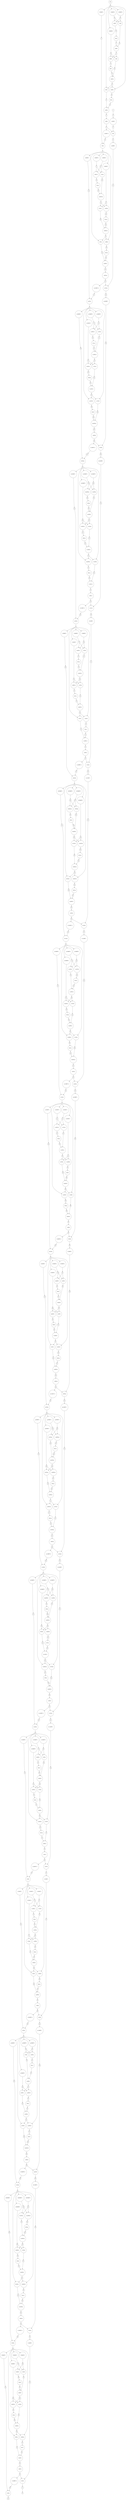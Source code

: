 digraph advent_of_code_7 {
	node [shape = circle];
	 _kk_RSHIFT_5 [ label = " kk RSHIFT 5 " ]
	 kk  ->  _kk_RSHIFT_5
	 _kk_RSHIFT_5  ->  kn
	 _as_RSHIFT_3 [ label = " as RSHIFT 3 " ]
	 as  ->  _as_RSHIFT_3
	 _as_RSHIFT_3  ->  au
	 _as_RSHIFT_2 [ label = " as RSHIFT 2 " ]
	 as  ->  _as_RSHIFT_2
	 _as_RSHIFT_2  ->  at
	 _hz_OR_ik [ label = " hz OR ik " ]
	 hz  ->  _hz_OR_ik
	 ik  ->  _hz_OR_ik
	 _hz_OR_ik  ->  il
	 _cd_LSHIFT_15 [ label = " cd LSHIFT 15 " ]
	 cd  ->  _cd_LSHIFT_15
	 _cd_LSHIFT_15  ->  ch
	 _ks_AND_ku [ label = " ks AND ku " ]
	 ks  ->  _ks_AND_ku
	 ku  ->  _ks_AND_ku
	 _ks_AND_ku  ->  kv
	 _fo_OR_fz [ label = " fo OR fz " ]
	 fo  ->  _fo_OR_fz
	 fz  ->  _fo_OR_fz
	 _fo_OR_fz  ->  ga
	 _bn_AND_by [ label = " bn AND by " ]
	 bn  ->  _bn_AND_by
	 by  ->  _bn_AND_by
	 _bn_AND_by  ->  ca
	 _dy_RSHIFT_5 [ label = " dy RSHIFT 5 " ]
	 dy  ->  _dy_RSHIFT_5
	 _dy_RSHIFT_5  ->  eb
	 _jp_OR_ka [ label = " jp OR ka " ]
	 jp  ->  _jp_OR_ka
	 ka  ->  _jp_OR_ka
	 _jp_OR_ka  ->  kb
	 _he_RSHIFT_2 [ label = " he RSHIFT 2 " ]
	 he  ->  _he_RSHIFT_2
	 _he_RSHIFT_2  ->  hf
	 _ci_RSHIFT_2 [ label = " ci RSHIFT 2 " ]
	 ci  ->  _ci_RSHIFT_2
	 _ci_RSHIFT_2  ->  cj
	 _il_AND_in [ label = " il AND in " ]
	 il  ->  _il_AND_in
	 in  ->  _il_AND_in
	 _il_AND_in  ->  io
	 _as_RSHIFT_1 [ label = " as RSHIFT 1 " ]
	 as  ->  _as_RSHIFT_1
	 _as_RSHIFT_1  ->  bl
	 _1_AND_jj [ label = " 1 AND jj " ]
	 jj  ->  _1_AND_jj
	 _1_AND_jj  ->  jk
	 _ln_AND_lp [ label = " ln AND lp " ]
	 ln  ->  _ln_AND_lp
	 lp  ->  _ln_AND_lp
	 _ln_AND_lp  ->  lq
	 _aw_AND_ay [ label = " aw AND ay " ]
	 aw  ->  _aw_AND_ay
	 ay  ->  _aw_AND_ay
	 _aw_AND_ay  ->  az
	 _jp_RSHIFT_1 [ label = " jp RSHIFT 1 " ]
	 jp  ->  _jp_RSHIFT_1
	 _jp_RSHIFT_1  ->  ki
	 _gj_AND_gu [ label = " gj AND gu " ]
	 gj  ->  _gj_AND_gu
	 gu  ->  _gj_AND_gu
	 _gj_AND_gu  ->  gw
	 _hu_LSHIFT_15 [ label = " hu LSHIFT 15 " ]
	 hu  ->  _hu_LSHIFT_15
	 _hu_LSHIFT_15  ->  hy
	 _ab_AND_ad [ label = " ab AND ad " ]
	 ab  ->  _ab_AND_ad
	 ad  ->  _ab_AND_ad
	 _ab_AND_ad  ->  ae
	 _jr_AND_js [ label = " jr AND js " ]
	 jr  ->  _jr_AND_js
	 js  ->  _jr_AND_js
	 _jr_AND_js  ->  ju
	 _hq_AND_hs [ label = " hq AND hs " ]
	 hq  ->  _hq_AND_hs
	 hs  ->  _hq_AND_hs
	 _hq_AND_hs  ->  ht
	 _d_AND_j [ label = " d AND j " ]
	 d  ->  _d_AND_j
	 j  ->  _d_AND_j
	 _d_AND_j  ->  l
	 _NOT_kx [ label = " NOT kx " ]
	 kx  ->  _NOT_kx
	 _NOT_kx  ->  ky
	 _lw_OR_lv [ label = " lw OR lv " ]
	 lw  ->  _lw_OR_lv
	 lv  ->  _lw_OR_lv
	 _lw_OR_lv  ->  lx
	 _1_AND_kz [ label = " 1 AND kz " ]
	 kz  ->  _1_AND_kz
	 _1_AND_kz  ->  la
	 _dd_OR_do [ label = " dd OR do " ]
	 dd  ->  _dd_OR_do
	 do  ->  _dd_OR_do
	 _dd_OR_do  ->  dp
	 _cq_AND_cs [ label = " cq AND cs " ]
	 cq  ->  _cq_AND_cs
	 cs  ->  _cq_AND_cs
	 _cq_AND_cs  ->  ct
	 _gg_LSHIFT_1 [ label = " gg LSHIFT 1 " ]
	 gg  ->  _gg_LSHIFT_1
	 _gg_LSHIFT_1  ->  ha
	 _NOT_hn [ label = " NOT hn " ]
	 hn  ->  _NOT_hn
	 _NOT_hn  ->  ho
	 _b_RSHIFT_5 [ label = " b RSHIFT 5 " ]
	 b  ->  _b_RSHIFT_5
	 _b_RSHIFT_5  ->  f
	 _lf_RSHIFT_2 [ label = " lf RSHIFT 2 " ]
	 lf  ->  _lf_RSHIFT_2
	 _lf_RSHIFT_2  ->  lg
	 _ev_AND_ew [ label = " ev AND ew " ]
	 ev  ->  _ev_AND_ew
	 ew  ->  _ev_AND_ew
	 _ev_AND_ew  ->  ey
	 _NOT_jy [ label = " NOT jy " ]
	 jy  ->  _NOT_jy
	 _NOT_jy  ->  jz
	 _fb_AND_fd [ label = " fb AND fd " ]
	 fb  ->  _fb_AND_fd
	 fd  ->  _fb_AND_fd
	 _fb_AND_fd  ->  fe
	 _hz_AND_ik [ label = " hz AND ik " ]
	 hz  ->  _hz_AND_ik
	 ik  ->  _hz_AND_ik
	 _hz_AND_ik  ->  im
	 _bi_LSHIFT_15 [ label = " bi LSHIFT 15 " ]
	 bi  ->  _bi_LSHIFT_15
	 _bi_LSHIFT_15  ->  bm
	 _kk_RSHIFT_3 [ label = " kk RSHIFT 3 " ]
	 kk  ->  _kk_RSHIFT_3
	 _kk_RSHIFT_3  ->  km
	 _iu_RSHIFT_2 [ label = " iu RSHIFT 2 " ]
	 iu  ->  _iu_RSHIFT_2
	 _iu_RSHIFT_2  ->  iv
	 _jn_OR_jo [ label = " jn OR jo " ]
	 jn  ->  _jn_OR_jo
	 jo  ->  _jn_OR_jo
	 _jn_OR_jo  ->  jp
	 _du_OR_dt [ label = " du OR dt " ]
	 du  ->  _du_OR_dt
	 dt  ->  _du_OR_dt
	 _du_OR_dt  ->  dv
	 _eq_LSHIFT_1 [ label = " eq LSHIFT 1 " ]
	 eq  ->  _eq_LSHIFT_1
	 _eq_LSHIFT_1  ->  fk
	 _x_RSHIFT_2 [ label = " x RSHIFT 2 " ]
	 x  ->  _x_RSHIFT_2
	 _x_RSHIFT_2  ->  y
	 _hz_RSHIFT_2 [ label = " hz RSHIFT 2 " ]
	 hz  ->  _hz_RSHIFT_2
	 _hz_RSHIFT_2  ->  ia
	 _ia_AND_ig [ label = " ia AND ig " ]
	 ia  ->  _ia_AND_ig
	 ig  ->  _ia_AND_ig
	 _ia_AND_ig  ->  ii
	 _bn_OR_by [ label = " bn OR by " ]
	 bn  ->  _bn_OR_by
	 by  ->  _bn_OR_by
	 _bn_OR_by  ->  bz
	 _gh_OR_gi [ label = " gh OR gi " ]
	 gh  ->  _gh_OR_gi
	 gi  ->  _gh_OR_gi
	 _gh_OR_gi  ->  gj
	 _et_RSHIFT_2 [ label = " et RSHIFT 2 " ]
	 et  ->  _et_RSHIFT_2
	 _et_RSHIFT_2  ->  eu
	 lx [ label = " lx " ]
	 lx  ->  a
	 _jq_AND_jw [ label = " jq AND jw " ]
	 jq  ->  _jq_AND_jw
	 jw  ->  _jq_AND_jw
	 _jq_AND_jw  ->  jy
	 _NOT_fg [ label = " NOT fg " ]
	 fg  ->  _NOT_fg
	 _NOT_fg  ->  fh
	 _et_RSHIFT_5 [ label = " et RSHIFT 5 " ]
	 et  ->  _et_RSHIFT_5
	 _et_RSHIFT_5  ->  ew
	 _x_RSHIFT_5 [ label = " x RSHIFT 5 " ]
	 x  ->  _x_RSHIFT_5
	 _x_RSHIFT_5  ->  aa
	 _dh_AND_dj [ label = " dh AND dj " ]
	 dh  ->  _dh_AND_dj
	 dj  ->  _dh_AND_dj
	 _dh_AND_dj  ->  dk
	 _jk_LSHIFT_15 [ label = " jk LSHIFT 15 " ]
	 jk  ->  _jk_LSHIFT_15
	 _jk_LSHIFT_15  ->  jo
	 _ib_OR_ic [ label = " ib OR ic " ]
	 ib  ->  _ib_OR_ic
	 ic  ->  _ib_OR_ic
	 _ib_OR_ic  ->  id
	 _cy_LSHIFT_15 [ label = " cy LSHIFT 15 " ]
	 cy  ->  _cy_LSHIFT_15
	 _cy_LSHIFT_15  ->  dc
	 _lr_AND_lt [ label = " lr AND lt " ]
	 lr  ->  _lr_AND_lt
	 lt  ->  _lr_AND_lt
	 _lr_AND_lt  ->  lu
	 _k_AND_m [ label = " k AND m " ]
	 k  ->  _k_AND_m
	 m  ->  _k_AND_m
	 _k_AND_m  ->  n
	 _gl_AND_gm [ label = " gl AND gm " ]
	 gl  ->  _gl_AND_gm
	 gm  ->  _gl_AND_gm
	 _gl_AND_gm  ->  go
	 _hg_OR_hh [ label = " hg OR hh " ]
	 hg  ->  _hg_OR_hh
	 hh  ->  _hg_OR_hh
	 _hg_OR_hh  ->  hi
	 _fj_LSHIFT_15 [ label = " fj LSHIFT 15 " ]
	 fj  ->  _fj_LSHIFT_15
	 _fj_LSHIFT_15  ->  fn
	 _et_OR_fe [ label = " et OR fe " ]
	 et  ->  _et_OR_fe
	 fe  ->  _et_OR_fe
	 _et_OR_fe  ->  ff
	 _NOT_ed [ label = " NOT ed " ]
	 ed  ->  _NOT_ed
	 _NOT_ed  ->  ee
	 _NOT_ax [ label = " NOT ax " ]
	 ax  ->  _NOT_ax
	 _NOT_ax  ->  ay
	 _eu_AND_fa [ label = " eu AND fa " ]
	 eu  ->  _eu_AND_fa
	 fa  ->  _eu_AND_fa
	 _eu_AND_fa  ->  fc
	 _kg_OR_kf [ label = " kg OR kf " ]
	 kg  ->  _kg_OR_kf
	 kf  ->  _kg_OR_kf
	 _kg_OR_kf  ->  kh
	 _iu_AND_jf [ label = " iu AND jf " ]
	 iu  ->  _iu_AND_jf
	 jf  ->  _iu_AND_jf
	 _iu_AND_jf  ->  jh
	 _NOT_ie [ label = " NOT ie " ]
	 ie  ->  _NOT_ie
	 _NOT_ie  ->  if
	 _NOT_bf [ label = " NOT bf " ]
	 bf  ->  _NOT_bf
	 _NOT_bf  ->  bg
	 _bl_OR_bm [ label = " bl OR bm " ]
	 bl  ->  _bl_OR_bm
	 bm  ->  _bl_OR_bm
	 _bl_OR_bm  ->  bn
	 _NOT_ac [ label = " NOT ac " ]
	 ac  ->  _NOT_ac
	 _NOT_ac  ->  ad
	 _et_AND_fe [ label = " et AND fe " ]
	 et  ->  _et_AND_fe
	 fe  ->  _et_AND_fe
	 _et_AND_fe  ->  fg
	 _dz_AND_ef [ label = " dz AND ef " ]
	 dz  ->  _dz_AND_ef
	 ef  ->  _dz_AND_ef
	 _dz_AND_ef  ->  eh
	 _NOT_cr [ label = " NOT cr " ]
	 cr  ->  _NOT_cr
	 _NOT_cr  ->  cs
	 _ec_AND_ee [ label = " ec AND ee " ]
	 ec  ->  _ec_AND_ee
	 ee  ->  _ec_AND_ee
	 _ec_AND_ee  ->  ef
	 _au_OR_av [ label = " au OR av " ]
	 au  ->  _au_OR_av
	 av  ->  _au_OR_av
	 _au_OR_av  ->  aw
	 _fp_AND_fv [ label = " fp AND fv " ]
	 fp  ->  _fp_AND_fv
	 fv  ->  _fp_AND_fv
	 _fp_AND_fv  ->  fx
	 _ev_OR_ew [ label = " ev OR ew " ]
	 ev  ->  _ev_OR_ew
	 ew  ->  _ev_OR_ew
	 _ev_OR_ew  ->  ex
	 _at_AND_az [ label = " at AND az " ]
	 at  ->  _at_AND_az
	 az  ->  _at_AND_az
	 _at_AND_az  ->  bb
	 _bp_OR_bq [ label = " bp OR bq " ]
	 bp  ->  _bp_OR_bq
	 bq  ->  _bp_OR_bq
	 _bp_OR_bq  ->  br
	 _ao_OR_an [ label = " ao OR an " ]
	 ao  ->  _ao_OR_an
	 an  ->  _ao_OR_an
	 _ao_OR_an  ->  ap
	 _1_AND_en [ label = " 1 AND en " ]
	 en  ->  _1_AND_en
	 _1_AND_en  ->  eo
	 _at_OR_az [ label = " at OR az " ]
	 at  ->  _at_OR_az
	 az  ->  _at_OR_az
	 _at_OR_az  ->  ba
	 _bv_AND_bx [ label = " bv AND bx " ]
	 bv  ->  _bv_AND_bx
	 bx  ->  _bv_AND_bx
	 _bv_AND_bx  ->  by
	 _NOT_l [ label = " NOT l " ]
	 l  ->  _NOT_l
	 _NOT_l  ->  m
	 _NOT_gs [ label = " NOT gs " ]
	 gs  ->  _NOT_gs
	 _NOT_gs  ->  gt
	 _NOT_bs [ label = " NOT bs " ]
	 bs  ->  _NOT_bs
	 _NOT_bs  ->  bt
	 _et_RSHIFT_3 [ label = " et RSHIFT 3 " ]
	 et  ->  _et_RSHIFT_3
	 _et_RSHIFT_3  ->  ev
	 _ip_LSHIFT_15 [ label = " ip LSHIFT 15 " ]
	 ip  ->  _ip_LSHIFT_15
	 _ip_LSHIFT_15  ->  it
	 _eg_AND_ei [ label = " eg AND ei " ]
	 eg  ->  _eg_AND_ei
	 ei  ->  _eg_AND_ei
	 _eg_AND_ei  ->  ej
	 _lh_OR_li [ label = " lh OR li " ]
	 lh  ->  _lh_OR_li
	 li  ->  _lh_OR_li
	 _lh_OR_li  ->  lj
	 _NOT_kp [ label = " NOT kp " ]
	 kp  ->  _NOT_kp
	 _NOT_kp  ->  kq
	 _hf_AND_hl [ label = " hf AND hl " ]
	 hf  ->  _hf_AND_hl
	 hl  ->  _hf_AND_hl
	 _hf_AND_hl  ->  hn
	 _as_OR_bd [ label = " as OR bd " ]
	 as  ->  _as_OR_bd
	 bd  ->  _as_OR_bd
	 _as_OR_bd  ->  be
	 _cm_AND_co [ label = " cm AND co " ]
	 cm  ->  _cm_AND_co
	 co  ->  _cm_AND_co
	 _cm_AND_co  ->  cp
	 _bn_RSHIFT_2 [ label = " bn RSHIFT 2 " ]
	 bn  ->  _bn_RSHIFT_2
	 _bn_RSHIFT_2  ->  bo
	 _NOT_cv [ label = " NOT cv " ]
	 cv  ->  _NOT_cv
	 _NOT_cv  ->  cw
	 _g_AND_i [ label = " g AND i " ]
	 g  ->  _g_AND_i
	 i  ->  _g_AND_i
	 _g_AND_i  ->  j
	 _bk_LSHIFT_1 [ label = " bk LSHIFT 1 " ]
	 bk  ->  _bk_LSHIFT_1
	 _bk_LSHIFT_1  ->  ce
	 _df_AND_dg [ label = " df AND dg " ]
	 df  ->  _df_AND_dg
	 dg  ->  _df_AND_dg
	 _df_AND_dg  ->  di
	 _1_AND_fi [ label = " 1 AND fi " ]
	 fi  ->  _1_AND_fi
	 _1_AND_fi  ->  fj
	 _NOT_lo [ label = " NOT lo " ]
	 lo  ->  _NOT_lo
	 _NOT_lo  ->  lp
	 _kl_AND_kr [ label = " kl AND kr " ]
	 kl  ->  _kl_AND_kr
	 kr  ->  _kl_AND_kr
	 _kl_AND_kr  ->  kt
	 _x_OR_ai [ label = " x OR ai " ]
	 x  ->  _x_OR_ai
	 ai  ->  _x_OR_ai
	 _x_OR_ai  ->  aj
	 _jm_LSHIFT_1 [ label = " jm LSHIFT 1 " ]
	 jm  ->  _jm_LSHIFT_1
	 _jm_LSHIFT_1  ->  kg
	 _dy_RSHIFT_2 [ label = " dy RSHIFT 2 " ]
	 dy  ->  _dy_RSHIFT_2
	 _dy_RSHIFT_2  ->  dz
	 _cf_LSHIFT_1 [ label = " cf LSHIFT 1 " ]
	 cf  ->  _cf_LSHIFT_1
	 _cf_LSHIFT_1  ->  cz
	 _NOT_lk [ label = " NOT lk " ]
	 lk  ->  _NOT_lk
	 _NOT_lk  ->  ll
	 _et_RSHIFT_1 [ label = " et RSHIFT 1 " ]
	 et  ->  _et_RSHIFT_1
	 _et_RSHIFT_1  ->  fm
	 _bn_RSHIFT_3 [ label = " bn RSHIFT 3 " ]
	 bn  ->  _bn_RSHIFT_3
	 _bn_RSHIFT_3  ->  bp
	 _1_AND_bh [ label = " 1 AND bh " ]
	 bh  ->  _1_AND_bh
	 _1_AND_bh  ->  bi
	 _x_AND_ai [ label = " x AND ai " ]
	 x  ->  _x_AND_ai
	 ai  ->  _x_AND_ai
	 _x_AND_ai  ->  ak
	 _bo_AND_bu [ label = " bo AND bu " ]
	 bo  ->  _bo_AND_bu
	 bu  ->  _bo_AND_bu
	 _bo_AND_bu  ->  bw
	 _km_AND_kn [ label = " km AND kn " ]
	 km  ->  _km_AND_kn
	 kn  ->  _km_AND_kn
	 _km_AND_kn  ->  kp
	 _kk_RSHIFT_1 [ label = " kk RSHIFT 1 " ]
	 kk  ->  _kk_RSHIFT_1
	 _kk_RSHIFT_1  ->  ld
	 _lj_AND_ll [ label = " lj AND ll " ]
	 lj  ->  _lj_AND_ll
	 ll  ->  _lj_AND_ll
	 _lj_AND_ll  ->  lm
	 _ck_AND_cl [ label = " ck AND cl " ]
	 ck  ->  _ck_AND_cl
	 cl  ->  _ck_AND_cl
	 _ck_AND_cl  ->  cn
	 _hg_AND_hh [ label = " hg AND hh " ]
	 hg  ->  _hg_AND_hh
	 hh  ->  _hg_AND_hh
	 _hg_AND_hh  ->  hj
	 _bp_AND_bq [ label = " bp AND bq " ]
	 bp  ->  _bp_AND_bq
	 bq  ->  _bp_AND_bq
	 _bp_AND_bq  ->  bs
	 _NOT_el [ label = " NOT el " ]
	 el  ->  _NOT_el
	 _NOT_el  ->  em
	 _NOT_eh [ label = " NOT eh " ]
	 eh  ->  _NOT_eh
	 _NOT_eh  ->  ei
	 _ea_OR_eb [ label = " ea OR eb " ]
	 ea  ->  _ea_OR_eb
	 eb  ->  _ea_OR_eb
	 _ea_OR_eb  ->  ec
	 _lh_AND_li [ label = " lh AND li " ]
	 lh  ->  _lh_AND_li
	 li  ->  _lh_AND_li
	 _lh_AND_li  ->  lk
	 _NOT_di [ label = " NOT di " ]
	 di  ->  _NOT_di
	 _NOT_di  ->  dj
	 _jq_OR_jw [ label = " jq OR jw " ]
	 jq  ->  _jq_OR_jw
	 jw  ->  _jq_OR_jw
	 _jq_OR_jw  ->  jx
	 _x_RSHIFT_1 [ label = " x RSHIFT 1 " ]
	 x  ->  _x_RSHIFT_1
	 _x_RSHIFT_1  ->  aq
	 _kk_AND_kv [ label = " kk AND kv " ]
	 kk  ->  _kk_AND_kv
	 kv  ->  _kk_AND_kv
	 _kk_AND_kv  ->  kx
	 _ga_AND_gc [ label = " ga AND gc " ]
	 ga  ->  _ga_AND_gc
	 gc  ->  _ga_AND_gc
	 _ga_AND_gc  ->  gd
	 _NOT_bw [ label = " NOT bw " ]
	 bw  ->  _NOT_bw
	 _NOT_bw  ->  bx
	 _kl_OR_kr [ label = " kl OR kr " ]
	 kl  ->  _kl_OR_kr
	 kr  ->  _kl_OR_kr
	 _kl_OR_kr  ->  ks
	 _fo_RSHIFT_5 [ label = " fo RSHIFT 5 " ]
	 fo  ->  _fo_RSHIFT_5
	 _fo_RSHIFT_5  ->  fr
	 _bo_OR_bu [ label = " bo OR bu " ]
	 bo  ->  _bo_OR_bu
	 bu  ->  _bo_OR_bu
	 _bo_OR_bu  ->  bv
	 _gj_RSHIFT_3 [ label = " gj RSHIFT 3 " ]
	 gj  ->  _gj_RSHIFT_3
	 _gj_RSHIFT_3  ->  gl
	 _dd_AND_do [ label = " dd AND do " ]
	 dd  ->  _dd_AND_do
	 do  ->  _dd_AND_do
	 _dd_AND_do  ->  dq
	 _as_AND_bd [ label = " as AND bd " ]
	 as  ->  _as_AND_bd
	 bd  ->  _as_AND_bd
	 _as_AND_bd  ->  bf
	 _ck_OR_cl [ label = " ck OR cl " ]
	 ck  ->  _ck_OR_cl
	 cl  ->  _ck_OR_cl
	 _ck_OR_cl  ->  cm
	 _ex_AND_ez [ label = " ex AND ez " ]
	 ex  ->  _ex_AND_ez
	 ez  ->  _ex_AND_ez
	 _ex_AND_ez  ->  fa
	 _bj_OR_bi [ label = " bj OR bi " ]
	 bj  ->  _bj_OR_bi
	 bi  ->  _bj_OR_bi
	 _bj_OR_bi  ->  bk
	 _fs_AND_fu [ label = " fs AND fu " ]
	 fs  ->  _fs_AND_fu
	 fu  ->  _fs_AND_fu
	 _fs_AND_fu  ->  fv
	 _iu_RSHIFT_5 [ label = " iu RSHIFT 5 " ]
	 iu  ->  _iu_RSHIFT_5
	 _iu_RSHIFT_5  ->  ix
	 _dd_RSHIFT_1 [ label = " dd RSHIFT 1 " ]
	 dd  ->  _dd_RSHIFT_1
	 _dd_RSHIFT_1  ->  dw
	 _ci_RSHIFT_3 [ label = " ci RSHIFT 3 " ]
	 ci  ->  _ci_RSHIFT_3
	 _ci_RSHIFT_3  ->  ck
	 _dt_LSHIFT_15 [ label = " dt LSHIFT 15 " ]
	 dt  ->  _dt_LSHIFT_15
	 _dt_LSHIFT_15  ->  dx
	 _lf_RSHIFT_1 [ label = " lf RSHIFT 1 " ]
	 lf  ->  _lf_RSHIFT_1
	 _lf_RSHIFT_1  ->  ly
	 _bz_AND_cb [ label = " bz AND cb " ]
	 bz  ->  _bz_AND_cb
	 cb  ->  _bz_AND_cb
	 _bz_AND_cb  ->  cc
	 _1_AND_lu [ label = " 1 AND lu " ]
	 lu  ->  _1_AND_lu
	 _1_AND_lu  ->  lv
	 _NOT_ls [ label = " NOT ls " ]
	 ls  ->  _NOT_ls
	 _NOT_ls  ->  lt
	 _is_OR_it [ label = " is OR it " ]
	 is  ->  _is_OR_it
	 it  ->  _is_OR_it
	 _is_OR_it  ->  iu
	 _e_AND_f [ label = " e AND f " ]
	 e  ->  _e_AND_f
	 f  ->  _e_AND_f
	 _e_AND_f  ->  h
	 _dz_OR_ef [ label = " dz OR ef " ]
	 dz  ->  _dz_OR_ef
	 ef  ->  _dz_OR_ef
	 _dz_OR_ef  ->  eg
	 _aq_OR_ar [ label = " aq OR ar " ]
	 aq  ->  _aq_OR_ar
	 ar  ->  _aq_OR_ar
	 _aq_OR_ar  ->  as
	 _dy_RSHIFT_1 [ label = " dy RSHIFT 1 " ]
	 dy  ->  _dy_RSHIFT_1
	 _dy_RSHIFT_1  ->  er
	 _jp_RSHIFT_3 [ label = " jp RSHIFT 3 " ]
	 jp  ->  _jp_RSHIFT_3
	 _jp_RSHIFT_3  ->  jr
	 _lc_LSHIFT_1 [ label = " lc LSHIFT 1 " ]
	 lc  ->  _lc_LSHIFT_1
	 _lc_LSHIFT_1  ->  lw
	 _ha_OR_gz [ label = " ha OR gz " ]
	 ha  ->  _ha_OR_gz
	 gz  ->  _ha_OR_gz
	 _ha_OR_gz  ->  hb
	 _fk_OR_fj [ label = " fk OR fj " ]
	 fk  ->  _fk_OR_fj
	 fj  ->  _fk_OR_fj
	 _fk_OR_fj  ->  fl
	 _fo_AND_fz [ label = " fo AND fz " ]
	 fo  ->  _fo_AND_fz
	 fz  ->  _fo_AND_fz
	 _fo_AND_fz  ->  gb
	 _NOT_ak [ label = " NOT ak " ]
	 ak  ->  _NOT_ak
	 _NOT_ak  ->  al
	 _gf_OR_ge [ label = " gf OR ge " ]
	 gf  ->  _gf_OR_ge
	 ge  ->  _gf_OR_ge
	 _gf_OR_ge  ->  gg
	 _t_OR_s [ label = " t OR s " ]
	 t  ->  _t_OR_s
	 s  ->  _t_OR_s
	 _t_OR_s  ->  u
	 _hz_RSHIFT_3 [ label = " hz RSHIFT 3 " ]
	 hz  ->  _hz_RSHIFT_3
	 _hz_RSHIFT_3  ->  ib
	 _jp_RSHIFT_2 [ label = " jp RSHIFT 2 " ]
	 jp  ->  _jp_RSHIFT_2
	 _jp_RSHIFT_2  ->  jq
	 _iu_RSHIFT_3 [ label = " iu RSHIFT 3 " ]
	 iu  ->  _iu_RSHIFT_3
	 _iu_RSHIFT_3  ->  iw
	 _NOT_ju [ label = " NOT ju " ]
	 ju  ->  _NOT_ju
	 _NOT_ju  ->  jv
	 _gz_LSHIFT_15 [ label = " gz LSHIFT 15 " ]
	 gz  ->  _gz_LSHIFT_15
	 _gz_LSHIFT_15  ->  hd
	 _hz_RSHIFT_1 [ label = " hz RSHIFT 1 " ]
	 hz  ->  _hz_RSHIFT_1
	 _hz_RSHIFT_1  ->  is
	 _ld_OR_le [ label = " ld OR le " ]
	 ld  ->  _ld_OR_le
	 le  ->  _ld_OR_le
	 _ld_OR_le  ->  lf
	 _hc_OR_hd [ label = " hc OR hd " ]
	 hc  ->  _hc_OR_hd
	 hd  ->  _hc_OR_hd
	 _hc_OR_hd  ->  he
	 _fw_AND_fy [ label = " fw AND fy " ]
	 fw  ->  _fw_AND_fy
	 fy  ->  _fw_AND_fy
	 _fw_AND_fy  ->  fz
	 _s_LSHIFT_15 [ label = " s LSHIFT 15 " ]
	 s  ->  _s_LSHIFT_15
	 _s_LSHIFT_15  ->  w
	 _jr_OR_js [ label = " jr OR js " ]
	 jr  ->  _jr_OR_js
	 js  ->  _jr_OR_js
	 _jr_OR_js  ->  jt
	 _lf_RSHIFT_5 [ label = " lf RSHIFT 5 " ]
	 lf  ->  _lf_RSHIFT_5
	 _lf_RSHIFT_5  ->  li
	 _cg_OR_ch [ label = " cg OR ch " ]
	 cg  ->  _cg_OR_ch
	 ch  ->  _cg_OR_ch
	 _cg_OR_ch  ->  ci
	 _1_AND_r [ label = " 1 AND r " ]
	 r  ->  _1_AND_r
	 _1_AND_r  ->  s
	 _NOT_bb [ label = " NOT bb " ]
	 bb  ->  _NOT_bb
	 _NOT_bb  ->  bc
	 _u_LSHIFT_1 [ label = " u LSHIFT 1 " ]
	 u  ->  _u_LSHIFT_1
	 _u_LSHIFT_1  ->  ao
	 _he_RSHIFT_1 [ label = " he RSHIFT 1 " ]
	 he  ->  _he_RSHIFT_1
	 _he_RSHIFT_1  ->  hx
	 _NOT_h [ label = " NOT h " ]
	 h  ->  _NOT_h
	 _NOT_h  ->  i
	 _kb_AND_kd [ label = " kb AND kd " ]
	 kb  ->  _kb_AND_kd
	 kd  ->  _kb_AND_kd
	 _kb_AND_kd  ->  ke
	 _gj_RSHIFT_5 [ label = " gj RSHIFT 5 " ]
	 gj  ->  _gj_RSHIFT_5
	 _gj_RSHIFT_5  ->  gm
	 _ko_AND_kq [ label = " ko AND kq " ]
	 ko  ->  _ko_AND_kq
	 kq  ->  _ko_AND_kq
	 _ko_AND_kq  ->  kr
	 _fq_OR_fr [ label = " fq OR fr " ]
	 fq  ->  _fq_OR_fr
	 fr  ->  _fq_OR_fr
	 _fq_OR_fr  ->  fs
	 _NOT_fx [ label = " NOT fx " ]
	 fx  ->  _NOT_fx
	 _NOT_fx  ->  fy
	 _gj_RSHIFT_2 [ label = " gj RSHIFT 2 " ]
	 gj  ->  _gj_RSHIFT_2
	 _gj_RSHIFT_2  ->  gk
	 _NOT_gb [ label = " NOT gb " ]
	 gb  ->  _NOT_gb
	 _NOT_gb  ->  gc
	 _ir_LSHIFT_1 [ label = " ir LSHIFT 1 " ]
	 ir  ->  _ir_LSHIFT_1
	 _ir_LSHIFT_1  ->  jl
	 _lv_LSHIFT_15 [ label = " lv LSHIFT 15 " ]
	 lv  ->  _lv_LSHIFT_15
	 _lv_LSHIFT_15  ->  lz
	 _o_AND_q [ label = " o AND q " ]
	 o  ->  _o_AND_q
	 q  ->  _o_AND_q
	 _o_AND_q  ->  r
	 _dy_RSHIFT_3 [ label = " dy RSHIFT 3 " ]
	 dy  ->  _dy_RSHIFT_3
	 _dy_RSHIFT_3  ->  ea
	 _lg_OR_lm [ label = " lg OR lm " ]
	 lg  ->  _lg_OR_lm
	 lm  ->  _lg_OR_lm
	 _lg_OR_lm  ->  ln
	 _la_LSHIFT_15 [ label = " la LSHIFT 15 " ]
	 la  ->  _la_LSHIFT_15
	 _la_LSHIFT_15  ->  le
	 _jp_AND_ka [ label = " jp AND ka " ]
	 jp  ->  _jp_AND_ka
	 ka  ->  _jp_AND_ka
	 _jp_AND_ka  ->  kc
	 _z_OR_aa [ label = " z OR aa " ]
	 z  ->  _z_OR_aa
	 aa  ->  _z_OR_aa
	 _z_OR_aa  ->  ab
	 _de_AND_dk [ label = " de AND dk " ]
	 de  ->  _de_AND_dk
	 dk  ->  _de_AND_dk
	 _de_AND_dk  ->  dm
	 _ek_AND_em [ label = " ek AND em " ]
	 ek  ->  _ek_AND_em
	 em  ->  _ek_AND_em
	 _ek_AND_em  ->  en
	 _cz_OR_cy [ label = " cz OR cy " ]
	 cz  ->  _cz_OR_cy
	 cy  ->  _cz_OR_cy
	 _cz_OR_cy  ->  da
	 _ea_AND_eb [ label = " ea AND eb " ]
	 ea  ->  _ea_AND_eb
	 eb  ->  _ea_AND_eb
	 _ea_AND_eb  ->  ed
	 _gv_AND_gx [ label = " gv AND gx " ]
	 gv  ->  _gv_AND_gx
	 gx  ->  _gv_AND_gx
	 _gv_AND_gx  ->  gy
	 _db_OR_dc [ label = " db OR dc " ]
	 db  ->  _db_OR_dc
	 dc  ->  _db_OR_dc
	 _db_OR_dc  ->  dd
	 _1_AND_cx [ label = " 1 AND cx " ]
	 cx  ->  _1_AND_cx
	 _1_AND_cx  ->  cy
	 _gj_OR_gu [ label = " gj OR gu " ]
	 gj  ->  _gj_OR_gu
	 gu  ->  _gj_OR_gu
	 _gj_OR_gu  ->  gv
	 _hm_AND_ho [ label = " hm AND ho " ]
	 hm  ->  _hm_AND_ho
	 ho  ->  _hm_AND_ho
	 _hm_AND_ho  ->  hp
	 _iq_OR_ip [ label = " iq OR ip " ]
	 iq  ->  _iq_OR_ip
	 ip  ->  _iq_OR_ip
	 _iq_OR_ip  ->  ir
	 _as_RSHIFT_5 [ label = " as RSHIFT 5 " ]
	 as  ->  _as_RSHIFT_5
	 _as_RSHIFT_5  ->  av
	 _dd_RSHIFT_2 [ label = " dd RSHIFT 2 " ]
	 dd  ->  _dd_RSHIFT_2
	 _dd_RSHIFT_2  ->  de
	 _z_AND_aa [ label = " z AND aa " ]
	 z  ->  _z_AND_aa
	 aa  ->  _z_AND_aa
	 _z_AND_aa  ->  ac
	 _hz_RSHIFT_5 [ label = " hz RSHIFT 5 " ]
	 hz  ->  _hz_RSHIFT_5
	 _hz_RSHIFT_5  ->  ic
	 _NOT_jd [ label = " NOT jd " ]
	 jd  ->  _NOT_jd
	 _NOT_jd  ->  je
	 _1_AND_gd [ label = " 1 AND gd " ]
	 gd  ->  _1_AND_gd
	 _1_AND_gd  ->  ge
	 _NOT_ey [ label = " NOT ey " ]
	 ey  ->  _NOT_ey
	 _NOT_ey  ->  ez
	 _id_AND_if [ label = " id AND if " ]
	 id  ->  _id_AND_if
	 if  ->  _id_AND_if
	 _id_AND_if  ->  ig
	 _lf_AND_lq [ label = " lf AND lq " ]
	 lf  ->  _lf_AND_lq
	 lq  ->  _lf_AND_lq
	 _lf_AND_lq  ->  ls
	 _gk_OR_gq [ label = " gk OR gq " ]
	 gk  ->  _gk_OR_gq
	 gq  ->  _gk_OR_gq
	 _gk_OR_gq  ->  gr
	 _dy_AND_ej [ label = " dy AND ej " ]
	 dy  ->  _dy_AND_ej
	 ej  ->  _dy_AND_ej
	 _dy_AND_ej  ->  el
	 _gk_AND_gq [ label = " gk AND gq " ]
	 gk  ->  _gk_AND_gq
	 gq  ->  _gk_AND_gq
	 _gk_AND_gq  ->  gs
	 _NOT_im [ label = " NOT im " ]
	 im  ->  _NOT_im
	 _NOT_im  ->  in
	 _NOT_go [ label = " NOT go " ]
	 go  ->  _NOT_go
	 _NOT_go  ->  gp
	 _1_AND_am [ label = " 1 AND am " ]
	 am  ->  _1_AND_am
	 _1_AND_am  ->  an
	 _bn_RSHIFT_1 [ label = " bn RSHIFT 1 " ]
	 bn  ->  _bn_RSHIFT_1
	 _bn_RSHIFT_1  ->  cg
	 _dv_LSHIFT_1 [ label = " dv LSHIFT 1 " ]
	 dv  ->  _dv_LSHIFT_1
	 _dv_LSHIFT_1  ->  ep
	 _hv_OR_hu [ label = " hv OR hu " ]
	 hv  ->  _hv_OR_hu
	 hu  ->  _hv_OR_hu
	 _hv_OR_hu  ->  hw
	 _iw_OR_ix [ label = " iw OR ix " ]
	 iw  ->  _iw_OR_ix
	 ix  ->  _iw_OR_ix
	 _iw_OR_ix  ->  iy
	 _iu_OR_jf [ label = " iu OR jf " ]
	 iu  ->  _iu_OR_jf
	 jf  ->  _iu_OR_jf
	 _iu_OR_jf  ->  jg
	 _gn_AND_gp [ label = " gn AND gp " ]
	 gn  ->  _gn_AND_gp
	 gp  ->  _gn_AND_gp
	 _gn_AND_gp  ->  gq
	 _ff_AND_fh [ label = " ff AND fh " ]
	 ff  ->  _ff_AND_fh
	 fh  ->  _ff_AND_fh
	 _ff_AND_fh  ->  fi
	 _fo_RSHIFT_3 [ label = " fo RSHIFT 3 " ]
	 fo  ->  _fo_RSHIFT_3
	 _fo_RSHIFT_3  ->  fq
	 _lf_OR_lq [ label = " lf OR lq " ]
	 lf  ->  _lf_OR_lq
	 lq  ->  _lf_OR_lq
	 _lf_OR_lq  ->  lr
	 _dp_AND_dr [ label = " dp AND dr " ]
	 dp  ->  _dp_AND_dr
	 dr  ->  _dp_AND_dr
	 _dp_AND_dr  ->  ds
	 _NOT_ag [ label = " NOT ag " ]
	 ag  ->  _NOT_ag
	 _NOT_ag  ->  ah
	 _ep_OR_eo [ label = " ep OR eo " ]
	 ep  ->  _ep_OR_eo
	 eo  ->  _ep_OR_eo
	 _ep_OR_eo  ->  eq
	 _dw_OR_dx [ label = " dw OR dx " ]
	 dw  ->  _dw_OR_dx
	 dx  ->  _dw_OR_dx
	 _dw_OR_dx  ->  dy
	 _he_RSHIFT_3 [ label = " he RSHIFT 3 " ]
	 he  ->  _he_RSHIFT_3
	 _he_RSHIFT_3  ->  hg
	 _iw_AND_ix [ label = " iw AND ix " ]
	 iw  ->  _iw_AND_ix
	 ix  ->  _iw_AND_ix
	 _iw_AND_ix  ->  iz
	 _NOT_hj [ label = " NOT hj " ]
	 hj  ->  _NOT_hj
	 _NOT_hj  ->  hk
	 _ci_RSHIFT_1 [ label = " ci RSHIFT 1 " ]
	 ci  ->  _ci_RSHIFT_1
	 _ci_RSHIFT_1  ->  db
	 _kk_OR_kv [ label = " kk OR kv " ]
	 kk  ->  _kk_OR_kv
	 kv  ->  _kk_OR_kv
	 _kk_OR_kv  ->  kw
	 _fl_LSHIFT_1 [ label = " fl LSHIFT 1 " ]
	 fl  ->  _fl_LSHIFT_1
	 _fl_LSHIFT_1  ->  gf
	 _1_AND_ds [ label = " 1 AND ds " ]
	 ds  ->  _1_AND_ds
	 _1_AND_ds  ->  dt
	 _ia_OR_ig [ label = " ia OR ig " ]
	 ia  ->  _ia_OR_ig
	 ig  ->  _ia_OR_ig
	 _ia_OR_ig  ->  ih
	 _NOT_dq [ label = " NOT dq " ]
	 dq  ->  _NOT_dq
	 _NOT_dq  ->  dr
	 _iv_OR_jb [ label = " iv OR jb " ]
	 iv  ->  _iv_OR_jb
	 jb  ->  _iv_OR_jb
	 _iv_OR_jb  ->  jc
	 _fp_OR_fv [ label = " fp OR fv " ]
	 fp  ->  _fp_OR_fv
	 fv  ->  _fp_OR_fv
	 _fp_OR_fv  ->  fw
	 _ci_AND_ct [ label = " ci AND ct " ]
	 ci  ->  _ci_AND_ct
	 ct  ->  _ci_AND_ct
	 _ci_AND_ct  ->  cv
	 _au_AND_av [ label = " au AND av " ]
	 au  ->  _au_AND_av
	 av  ->  _au_AND_av
	 _au_AND_av  ->  ax
	 _he_AND_hp [ label = " he AND hp " ]
	 he  ->  _he_AND_hp
	 hp  ->  _he_AND_hp
	 _he_AND_hp  ->  hr
	 _NOT_p [ label = " NOT p " ]
	 p  ->  _NOT_p
	 _NOT_p  ->  q
	 _b_AND_n [ label = " b AND n " ]
	 b  ->  _b_AND_n
	 n  ->  _b_AND_n
	 _b_AND_n  ->  p
	 _NOT_iz [ label = " NOT iz " ]
	 iz  ->  _NOT_iz
	 _NOT_iz  ->  ja
	 _NOT_ca [ label = " NOT ca " ]
	 ca  ->  _NOT_ca
	 _NOT_ca  ->  cb
	 _cu_AND_cw [ label = " cu AND cw " ]
	 cu  ->  _cu_AND_cw
	 cw  ->  _cu_AND_cw
	 _cu_AND_cw  ->  cx
	 _kw_AND_ky [ label = " kw AND ky " ]
	 kw  ->  _kw_AND_ky
	 ky  ->  _kw_AND_ky
	 _kw_AND_ky  ->  kz
	 _af_AND_ah [ label = " af AND ah " ]
	 af  ->  _af_AND_ah
	 ah  ->  _af_AND_ah
	 _af_AND_ah  ->  ai
	 _NOT_hr [ label = " NOT hr " ]
	 hr  ->  _NOT_hr
	 _NOT_hr  ->  hs
	 _iv_AND_jb [ label = " iv AND jb " ]
	 iv  ->  _iv_AND_jb
	 jb  ->  _iv_AND_jb
	 _iv_AND_jb  ->  jd
	 _ki_OR_kj [ label = " ki OR kj " ]
	 ki  ->  _ki_OR_kj
	 kj  ->  _ki_OR_kj
	 _ki_OR_kj  ->  kk
	 _1_AND_cc [ label = " 1 AND cc " ]
	 cc  ->  _1_AND_cc
	 _1_AND_cc  ->  cd
	 _he_RSHIFT_5 [ label = " he RSHIFT 5 " ]
	 he  ->  _he_RSHIFT_5
	 _he_RSHIFT_5  ->  hh
	 _dd_RSHIFT_3 [ label = " dd RSHIFT 3 " ]
	 dd  ->  _dd_RSHIFT_3
	 _dd_RSHIFT_3  ->  df
	 _iu_RSHIFT_1 [ label = " iu RSHIFT 1 " ]
	 iu  ->  _iu_RSHIFT_1
	 _iu_RSHIFT_1  ->  jn
	 _1_AND_gy [ label = " 1 AND gy " ]
	 gy  ->  _1_AND_gy
	 _1_AND_gy  ->  gz
	 _ib_AND_ic [ label = " ib AND ic " ]
	 ib  ->  _ib_AND_ic
	 ic  ->  _ib_AND_ic
	 _ib_AND_ic  ->  ie
	 _b_RSHIFT_2 [ label = " b RSHIFT 2 " ]
	 b  ->  _b_RSHIFT_2
	 _b_RSHIFT_2  ->  d
	 _hf_OR_hl [ label = " hf OR hl " ]
	 hf  ->  _hf_OR_hl
	 hl  ->  _hf_OR_hl
	 _hf_OR_hl  ->  hm
	 _1_AND_io [ label = " 1 AND io " ]
	 io  ->  _1_AND_io
	 _1_AND_io  ->  ip
	 _hw_LSHIFT_1 [ label = " hw LSHIFT 1 " ]
	 hw  ->  _hw_LSHIFT_1
	 _hw_LSHIFT_1  ->  iq
	 _b_OR_n [ label = " b OR n " ]
	 b  ->  _b_OR_n
	 n  ->  _b_OR_n
	 _b_OR_n  ->  o
	 _ap_LSHIFT_1 [ label = " ap LSHIFT 1 " ]
	 ap  ->  _ap_LSHIFT_1
	 _ap_LSHIFT_1  ->  bj
	 _br_AND_bt [ label = " br AND bt " ]
	 br  ->  _br_AND_bt
	 bt  ->  _br_AND_bt
	 _br_AND_bt  ->  bu
	 _kf_LSHIFT_15 [ label = " kf LSHIFT 15 " ]
	 kf  ->  _kf_LSHIFT_15
	 _kf_LSHIFT_15  ->  kj
	 _e_OR_f [ label = " e OR f " ]
	 e  ->  _e_OR_f
	 f  ->  _e_OR_f
	 _e_OR_f  ->  g
	 _ih_AND_ij [ label = " ih AND ij " ]
	 ih  ->  _ih_AND_ij
	 ij  ->  _ih_AND_ij
	 _ih_AND_ij  ->  ik
	 _y_AND_ae [ label = " y AND ae " ]
	 y  ->  _y_AND_ae
	 ae  ->  _y_AND_ae
	 _y_AND_ae  ->  ag
	 _ly_OR_lz [ label = " ly OR lz " ]
	 ly  ->  _ly_OR_lz
	 lz  ->  _ly_OR_lz
	 _ly_OR_lz  ->  ma
	 _ci_OR_ct [ label = " ci OR ct " ]
	 ci  ->  _ci_OR_ct
	 ct  ->  _ci_OR_ct
	 _ci_OR_ct  ->  cu
	 _NOT_gw [ label = " NOT gw " ]
	 gw  ->  _NOT_gw
	 _NOT_gw  ->  gx
	 _gr_AND_gt [ label = " gr AND gt " ]
	 gr  ->  _gr_AND_gt
	 gt  ->  _gr_AND_gt
	 _gr_AND_gt  ->  gu
	 _fm_OR_fn [ label = " fm OR fn " ]
	 fm  ->  _fm_OR_fn
	 fn  ->  _fm_OR_fn
	 _fm_OR_fn  ->  fo
	 _v_OR_w [ label = " v OR w " ]
	 v  ->  _v_OR_w
	 w  ->  _v_OR_w
	 _v_OR_w  ->  x
	 _d_OR_j [ label = " d OR j " ]
	 d  ->  _d_OR_j
	 j  ->  _d_OR_j
	 _d_OR_j  ->  k
	 _x_RSHIFT_3 [ label = " x RSHIFT 3 " ]
	 x  ->  _x_RSHIFT_3
	 _x_RSHIFT_3  ->  z
	 _1_AND_ht [ label = " 1 AND ht " ]
	 ht  ->  _1_AND_ht
	 _1_AND_ht  ->  hu
	 _lg_AND_lm [ label = " lg AND lm " ]
	 lg  ->  _lg_AND_lm
	 lm  ->  _lg_AND_lm
	 _lg_AND_lm  ->  lo
	 _er_OR_es [ label = " er OR es " ]
	 er  ->  _er_OR_es
	 es  ->  _er_OR_es
	 _er_OR_es  ->  et
	 _da_LSHIFT_1 [ label = " da LSHIFT 1 " ]
	 da  ->  _da_LSHIFT_1
	 _da_LSHIFT_1  ->  du
	 _gj_RSHIFT_1 [ label = " gj RSHIFT 1 " ]
	 gj  ->  _gj_RSHIFT_1
	 _gj_RSHIFT_1  ->  hc
	 _hb_LSHIFT_1 [ label = " hb LSHIFT 1 " ]
	 hb  ->  _hb_LSHIFT_1
	 _hb_LSHIFT_1  ->  hv
	 _c_LSHIFT_1 [ label = " c LSHIFT 1 " ]
	 c  ->  _c_LSHIFT_1
	 _c_LSHIFT_1  ->  t
	 _eo_LSHIFT_15 [ label = " eo LSHIFT 15 " ]
	 eo  ->  _eo_LSHIFT_15
	 _eo_LSHIFT_15  ->  es
	 _dy_OR_ej [ label = " dy OR ej " ]
	 dy  ->  _dy_OR_ej
	 ej  ->  _dy_OR_ej
	 _dy_OR_ej  ->  ek
	 _b_RSHIFT_3 [ label = " b RSHIFT 3 " ]
	 b  ->  _b_RSHIFT_3
	 _b_RSHIFT_3  ->  e
	 _jt_AND_jv [ label = " jt AND jv " ]
	 jt  ->  _jt_AND_jv
	 jv  ->  _jt_AND_jv
	 _jt_AND_jv  ->  jw
	 _1_AND_ke [ label = " 1 AND ke " ]
	 ke  ->  _1_AND_ke
	 _1_AND_ke  ->  kf
	 _eu_OR_fa [ label = " eu OR fa " ]
	 eu  ->  _eu_OR_fa
	 fa  ->  _eu_OR_fa
	 _eu_OR_fa  ->  fb
	 _fo_RSHIFT_2 [ label = " fo RSHIFT 2 " ]
	 fo  ->  _fo_RSHIFT_2
	 _fo_RSHIFT_2  ->  fp
	 _hi_AND_hk [ label = " hi AND hk " ]
	 hi  ->  _hi_AND_hk
	 hk  ->  _hi_AND_hk
	 _hi_AND_hk  ->  hl
	 _kk_RSHIFT_2 [ label = " kk RSHIFT 2 " ]
	 kk  ->  _kk_RSHIFT_2
	 _kk_RSHIFT_2  ->  kl
	 _ci_RSHIFT_5 [ label = " ci RSHIFT 5 " ]
	 ci  ->  _ci_RSHIFT_5
	 _ci_RSHIFT_5  ->  cl
	 _NOT_ft [ label = " NOT ft " ]
	 ft  ->  _NOT_ft
	 _NOT_ft  ->  fu
	 _cj_AND_cp [ label = " cj AND cp " ]
	 cj  ->  _cj_AND_cp
	 cp  ->  _cj_AND_cp
	 _cj_AND_cp  ->  cr
	 _NOT_kc [ label = " NOT kc " ]
	 kc  ->  _NOT_kc
	 _NOT_kc  ->  kd
	 _gl_OR_gm [ label = " gl OR gm " ]
	 gl  ->  _gl_OR_gm
	 gm  ->  _gl_OR_gm
	 _gl_OR_gm  ->  gn
	 _km_OR_kn [ label = " km OR kn " ]
	 km  ->  _km_OR_kn
	 kn  ->  _km_OR_kn
	 _km_OR_kn  ->  ko
	 _df_OR_dg [ label = " df OR dg " ]
	 df  ->  _df_OR_dg
	 dg  ->  _df_OR_dg
	 _df_OR_dg  ->  dh
	 _lf_RSHIFT_3 [ label = " lf RSHIFT 3 " ]
	 lf  ->  _lf_RSHIFT_3
	 _lf_RSHIFT_3  ->  lh
	 _ce_OR_cd [ label = " ce OR cd " ]
	 ce  ->  _ce_OR_cd
	 cd  ->  _ce_OR_cd
	 _ce_OR_cd  ->  cf
	 _jg_AND_ji [ label = " jg AND ji " ]
	 jg  ->  _jg_AND_ji
	 ji  ->  _jg_AND_ji
	 _jg_AND_ji  ->  jj
	 _lb_OR_la [ label = " lb OR la " ]
	 lb  ->  _lb_OR_la
	 la  ->  _lb_OR_la
	 _lb_OR_la  ->  lc
	 _kh_LSHIFT_1 [ label = " kh LSHIFT 1 " ]
	 kh  ->  _kh_LSHIFT_1
	 _kh_LSHIFT_1  ->  lb
	 _y_OR_ae [ label = " y OR ae " ]
	 y  ->  _y_OR_ae
	 ae  ->  _y_OR_ae
	 _y_OR_ae  ->  af
	 _jc_AND_je [ label = " jc AND je " ]
	 jc  ->  _jc_AND_je
	 je  ->  _jc_AND_je
	 _jc_AND_je  ->  jf
	 _ba_AND_bc [ label = " ba AND bc " ]
	 ba  ->  _ba_AND_bc
	 bc  ->  _ba_AND_bc
	 _ba_AND_bc  ->  bd
	 _956 [ label = " 956 " ]
	 _956  ->  b
	 _fo_RSHIFT_1 [ label = " fo RSHIFT 1 " ]
	 fo  ->  _fo_RSHIFT_1
	 _fo_RSHIFT_1  ->  gh
	 _cj_OR_cp [ label = " cj OR cp " ]
	 cj  ->  _cj_OR_cp
	 cp  ->  _cj_OR_cp
	 _cj_OR_cp  ->  cq
	 _he_OR_hp [ label = " he OR hp " ]
	 he  ->  _he_OR_hp
	 hp  ->  _he_OR_hp
	 _he_OR_hp  ->  hq
	 _jp_RSHIFT_5 [ label = " jp RSHIFT 5 " ]
	 jp  ->  _jp_RSHIFT_5
	 _jp_RSHIFT_5  ->  js
	 _ge_LSHIFT_15 [ label = " ge LSHIFT 15 " ]
	 ge  ->  _ge_LSHIFT_15
	 _ge_LSHIFT_15  ->  gi
	 _aj_AND_al [ label = " aj AND al " ]
	 aj  ->  _aj_AND_al
	 al  ->  _aj_AND_al
	 _aj_AND_al  ->  am
	 _NOT_fc [ label = " NOT fc " ]
	 fc  ->  _NOT_fc
	 _NOT_fc  ->  fd
	 _jx_AND_jz [ label = " jx AND jz " ]
	 jx  ->  _jx_AND_jz
	 jz  ->  _jx_AND_jz
	 _jx_AND_jz  ->  ka
	 _NOT_dm [ label = " NOT dm " ]
	 dm  ->  _NOT_dm
	 _NOT_dm  ->  dn
	 _iy_AND_ja [ label = " iy AND ja " ]
	 iy  ->  _iy_AND_ja
	 ja  ->  _iy_AND_ja
	 _iy_AND_ja  ->  jb
	 _NOT_kt [ label = " NOT kt " ]
	 kt  ->  _NOT_kt
	 _NOT_kt  ->  ku
	 _an_LSHIFT_15 [ label = " an LSHIFT 15 " ]
	 an  ->  _an_LSHIFT_15
	 _an_LSHIFT_15  ->  ar
	 _0 [ label = " 0 " ]
	 _0  ->  c
	 _NOT_jh [ label = " NOT jh " ]
	 jh  ->  _NOT_jh
	 _NOT_jh  ->  ji
	 _NOT_ii [ label = " NOT ii " ]
	 ii  ->  _NOT_ii
	 _NOT_ii  ->  ij
	 _hx_OR_hy [ label = " hx OR hy " ]
	 hx  ->  _hx_OR_hy
	 hy  ->  _hx_OR_hy
	 _hx_OR_hy  ->  hz
	 _be_AND_bg [ label = " be AND bg " ]
	 be  ->  _be_AND_bg
	 bg  ->  _be_AND_bg
	 _be_AND_bg  ->  bh
	 _NOT_cn [ label = " NOT cn " ]
	 cn  ->  _NOT_cn
	 _NOT_cn  ->  co
	 _jl_OR_jk [ label = " jl OR jk " ]
	 jl  ->  _jl_OR_jk
	 jk  ->  _jl_OR_jk
	 _jl_OR_jk  ->  jm
	 _b_RSHIFT_1 [ label = " b RSHIFT 1 " ]
	 b  ->  _b_RSHIFT_1
	 _b_RSHIFT_1  ->  v
	 _de_OR_dk [ label = " de OR dk " ]
	 de  ->  _de_OR_dk
	 dk  ->  _de_OR_dk
	 _de_OR_dk  ->  dl
	 _bn_RSHIFT_5 [ label = " bn RSHIFT 5 " ]
	 bn  ->  _bn_RSHIFT_5
	 _bn_RSHIFT_5  ->  bq
	 _dl_AND_dn [ label = " dl AND dn " ]
	 dl  ->  _dl_AND_dn
	 dn  ->  _dl_AND_dn
	 _dl_AND_dn  ->  do
	 _fq_AND_fr [ label = " fq AND fr " ]
	 fq  ->  _fq_AND_fr
	 fr  ->  _fq_AND_fr
	 _fq_AND_fr  ->  ft
	 _dd_RSHIFT_5 [ label = " dd RSHIFT 5 " ]
	 dd  ->  _dd_RSHIFT_5
	 _dd_RSHIFT_5  ->  dg
}
